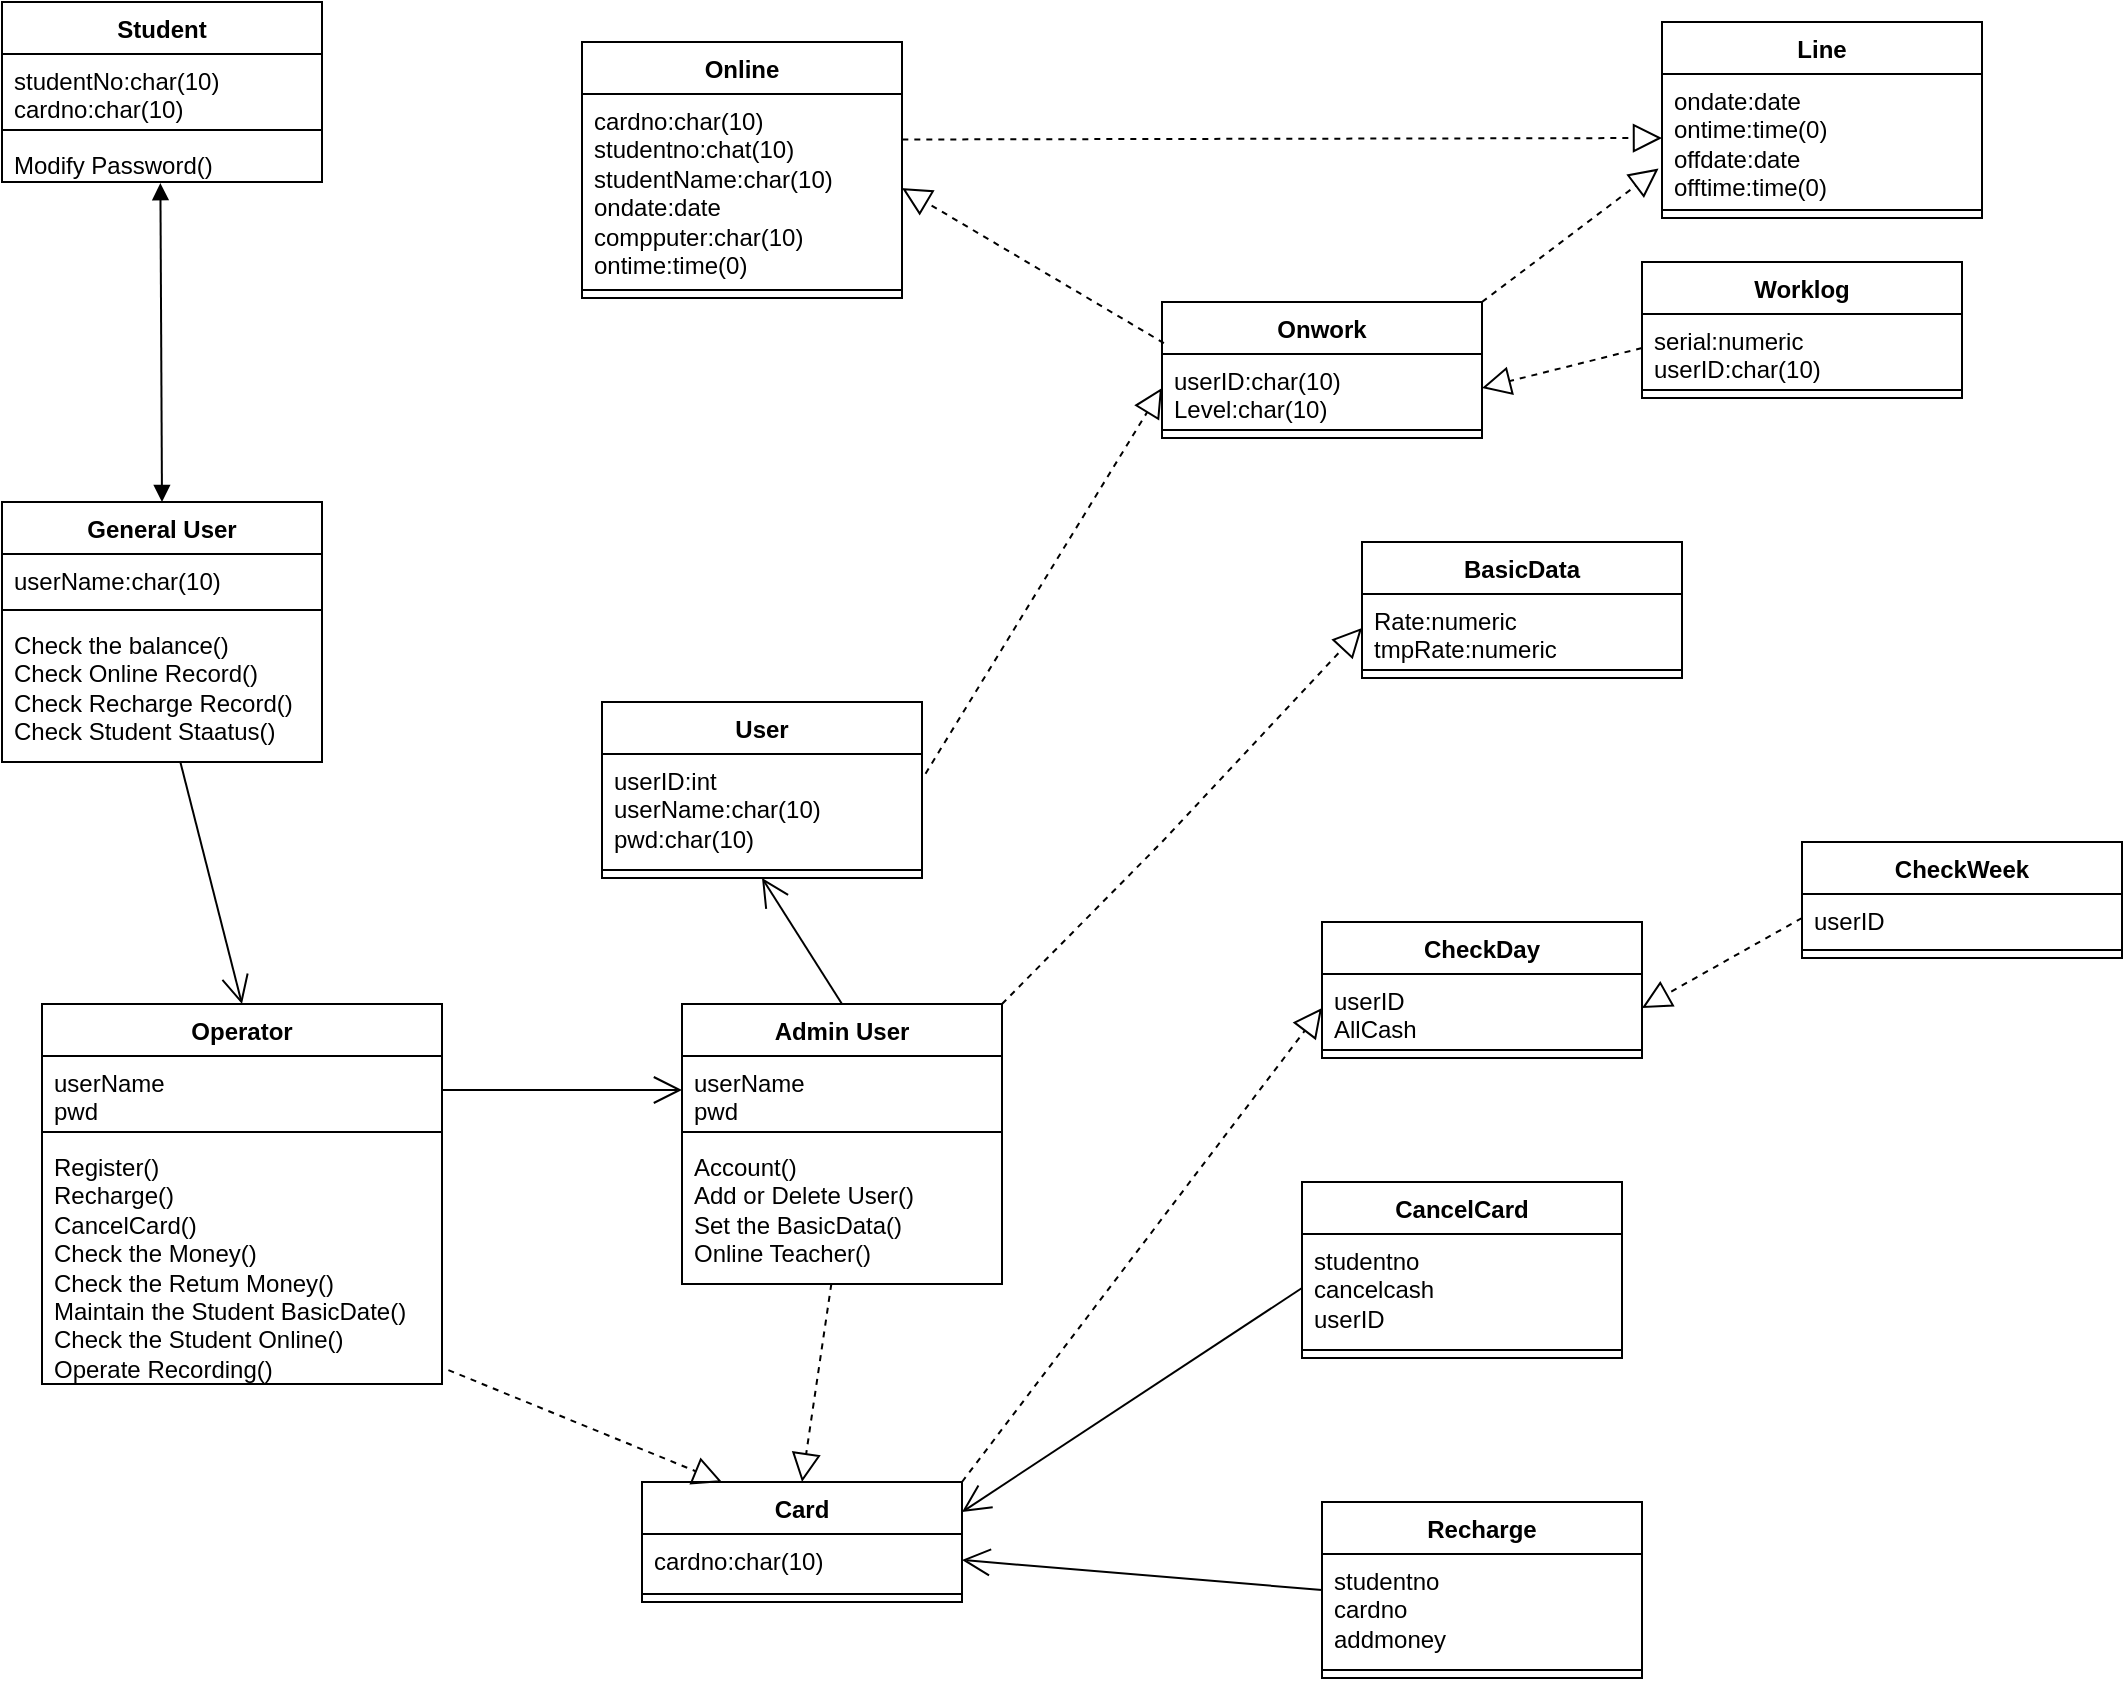 <mxfile version="22.0.7" type="google">
  <diagram name="第 1 页" id="SMtvmzs_cVKIkNfwrx-x">
    <mxGraphModel grid="1" page="1" gridSize="10" guides="1" tooltips="1" connect="1" arrows="1" fold="1" pageScale="1" pageWidth="827" pageHeight="1169" math="0" shadow="0">
      <root>
        <mxCell id="0" />
        <mxCell id="1" parent="0" />
        <mxCell id="juZ9jlZxh4bpGyxR_7Y2-1" value="Card" style="swimlane;fontStyle=1;align=center;verticalAlign=top;childLayout=stackLayout;horizontal=1;startSize=26;horizontalStack=0;resizeParent=1;resizeParentMax=0;resizeLast=0;collapsible=1;marginBottom=0;whiteSpace=wrap;html=1;" vertex="1" parent="1">
          <mxGeometry x="120" y="1460" width="160" height="60" as="geometry" />
        </mxCell>
        <mxCell id="juZ9jlZxh4bpGyxR_7Y2-2" value="cardno:char(10)" style="text;strokeColor=none;fillColor=none;align=left;verticalAlign=top;spacingLeft=4;spacingRight=4;overflow=hidden;rotatable=0;points=[[0,0.5],[1,0.5]];portConstraint=eastwest;whiteSpace=wrap;html=1;" vertex="1" parent="juZ9jlZxh4bpGyxR_7Y2-1">
          <mxGeometry y="26" width="160" height="26" as="geometry" />
        </mxCell>
        <mxCell id="juZ9jlZxh4bpGyxR_7Y2-3" value="" style="line;strokeWidth=1;fillColor=none;align=left;verticalAlign=middle;spacingTop=-1;spacingLeft=3;spacingRight=3;rotatable=0;labelPosition=right;points=[];portConstraint=eastwest;strokeColor=inherit;" vertex="1" parent="juZ9jlZxh4bpGyxR_7Y2-1">
          <mxGeometry y="52" width="160" height="8" as="geometry" />
        </mxCell>
        <mxCell id="juZ9jlZxh4bpGyxR_7Y2-5" value="Recharge" style="swimlane;fontStyle=1;align=center;verticalAlign=top;childLayout=stackLayout;horizontal=1;startSize=26;horizontalStack=0;resizeParent=1;resizeParentMax=0;resizeLast=0;collapsible=1;marginBottom=0;whiteSpace=wrap;html=1;" vertex="1" parent="1">
          <mxGeometry x="460" y="1470" width="160" height="88" as="geometry" />
        </mxCell>
        <mxCell id="juZ9jlZxh4bpGyxR_7Y2-6" value="studentno&lt;br&gt;cardno&lt;br&gt;addmoney" style="text;strokeColor=none;fillColor=none;align=left;verticalAlign=top;spacingLeft=4;spacingRight=4;overflow=hidden;rotatable=0;points=[[0,0.5],[1,0.5]];portConstraint=eastwest;whiteSpace=wrap;html=1;" vertex="1" parent="juZ9jlZxh4bpGyxR_7Y2-5">
          <mxGeometry y="26" width="160" height="54" as="geometry" />
        </mxCell>
        <mxCell id="juZ9jlZxh4bpGyxR_7Y2-7" value="" style="line;strokeWidth=1;fillColor=none;align=left;verticalAlign=middle;spacingTop=-1;spacingLeft=3;spacingRight=3;rotatable=0;labelPosition=right;points=[];portConstraint=eastwest;strokeColor=inherit;" vertex="1" parent="juZ9jlZxh4bpGyxR_7Y2-5">
          <mxGeometry y="80" width="160" height="8" as="geometry" />
        </mxCell>
        <mxCell id="juZ9jlZxh4bpGyxR_7Y2-10" value="CancelCard" style="swimlane;fontStyle=1;align=center;verticalAlign=top;childLayout=stackLayout;horizontal=1;startSize=26;horizontalStack=0;resizeParent=1;resizeParentMax=0;resizeLast=0;collapsible=1;marginBottom=0;whiteSpace=wrap;html=1;" vertex="1" parent="1">
          <mxGeometry x="450" y="1310" width="160" height="88" as="geometry" />
        </mxCell>
        <mxCell id="juZ9jlZxh4bpGyxR_7Y2-11" value="studentno&lt;br&gt;cancelcash&lt;br&gt;userID" style="text;strokeColor=none;fillColor=none;align=left;verticalAlign=top;spacingLeft=4;spacingRight=4;overflow=hidden;rotatable=0;points=[[0,0.5],[1,0.5]];portConstraint=eastwest;whiteSpace=wrap;html=1;" vertex="1" parent="juZ9jlZxh4bpGyxR_7Y2-10">
          <mxGeometry y="26" width="160" height="54" as="geometry" />
        </mxCell>
        <mxCell id="juZ9jlZxh4bpGyxR_7Y2-12" value="" style="line;strokeWidth=1;fillColor=none;align=left;verticalAlign=middle;spacingTop=-1;spacingLeft=3;spacingRight=3;rotatable=0;labelPosition=right;points=[];portConstraint=eastwest;strokeColor=inherit;" vertex="1" parent="juZ9jlZxh4bpGyxR_7Y2-10">
          <mxGeometry y="80" width="160" height="8" as="geometry" />
        </mxCell>
        <mxCell id="juZ9jlZxh4bpGyxR_7Y2-13" value="CheckDay" style="swimlane;fontStyle=1;align=center;verticalAlign=top;childLayout=stackLayout;horizontal=1;startSize=26;horizontalStack=0;resizeParent=1;resizeParentMax=0;resizeLast=0;collapsible=1;marginBottom=0;whiteSpace=wrap;html=1;" vertex="1" parent="1">
          <mxGeometry x="460" y="1180" width="160" height="68" as="geometry" />
        </mxCell>
        <mxCell id="juZ9jlZxh4bpGyxR_7Y2-14" value="userID&lt;br&gt;AllCash" style="text;strokeColor=none;fillColor=none;align=left;verticalAlign=top;spacingLeft=4;spacingRight=4;overflow=hidden;rotatable=0;points=[[0,0.5],[1,0.5]];portConstraint=eastwest;whiteSpace=wrap;html=1;" vertex="1" parent="juZ9jlZxh4bpGyxR_7Y2-13">
          <mxGeometry y="26" width="160" height="34" as="geometry" />
        </mxCell>
        <mxCell id="juZ9jlZxh4bpGyxR_7Y2-15" value="" style="line;strokeWidth=1;fillColor=none;align=left;verticalAlign=middle;spacingTop=-1;spacingLeft=3;spacingRight=3;rotatable=0;labelPosition=right;points=[];portConstraint=eastwest;strokeColor=inherit;" vertex="1" parent="juZ9jlZxh4bpGyxR_7Y2-13">
          <mxGeometry y="60" width="160" height="8" as="geometry" />
        </mxCell>
        <mxCell id="juZ9jlZxh4bpGyxR_7Y2-16" value="CheckWeek" style="swimlane;fontStyle=1;align=center;verticalAlign=top;childLayout=stackLayout;horizontal=1;startSize=26;horizontalStack=0;resizeParent=1;resizeParentMax=0;resizeLast=0;collapsible=1;marginBottom=0;whiteSpace=wrap;html=1;" vertex="1" parent="1">
          <mxGeometry x="700" y="1140" width="160" height="58" as="geometry" />
        </mxCell>
        <mxCell id="juZ9jlZxh4bpGyxR_7Y2-17" value="userID" style="text;strokeColor=none;fillColor=none;align=left;verticalAlign=top;spacingLeft=4;spacingRight=4;overflow=hidden;rotatable=0;points=[[0,0.5],[1,0.5]];portConstraint=eastwest;whiteSpace=wrap;html=1;" vertex="1" parent="juZ9jlZxh4bpGyxR_7Y2-16">
          <mxGeometry y="26" width="160" height="24" as="geometry" />
        </mxCell>
        <mxCell id="juZ9jlZxh4bpGyxR_7Y2-18" value="" style="line;strokeWidth=1;fillColor=none;align=left;verticalAlign=middle;spacingTop=-1;spacingLeft=3;spacingRight=3;rotatable=0;labelPosition=right;points=[];portConstraint=eastwest;strokeColor=inherit;" vertex="1" parent="juZ9jlZxh4bpGyxR_7Y2-16">
          <mxGeometry y="50" width="160" height="8" as="geometry" />
        </mxCell>
        <mxCell id="juZ9jlZxh4bpGyxR_7Y2-20" value="BasicData" style="swimlane;fontStyle=1;align=center;verticalAlign=top;childLayout=stackLayout;horizontal=1;startSize=26;horizontalStack=0;resizeParent=1;resizeParentMax=0;resizeLast=0;collapsible=1;marginBottom=0;whiteSpace=wrap;html=1;" vertex="1" parent="1">
          <mxGeometry x="480" y="990" width="160" height="68" as="geometry" />
        </mxCell>
        <mxCell id="juZ9jlZxh4bpGyxR_7Y2-21" value="Rate:numeric&lt;br&gt;tmpRate:numeric" style="text;strokeColor=none;fillColor=none;align=left;verticalAlign=top;spacingLeft=4;spacingRight=4;overflow=hidden;rotatable=0;points=[[0,0.5],[1,0.5]];portConstraint=eastwest;whiteSpace=wrap;html=1;" vertex="1" parent="juZ9jlZxh4bpGyxR_7Y2-20">
          <mxGeometry y="26" width="160" height="34" as="geometry" />
        </mxCell>
        <mxCell id="juZ9jlZxh4bpGyxR_7Y2-22" value="" style="line;strokeWidth=1;fillColor=none;align=left;verticalAlign=middle;spacingTop=-1;spacingLeft=3;spacingRight=3;rotatable=0;labelPosition=right;points=[];portConstraint=eastwest;strokeColor=inherit;" vertex="1" parent="juZ9jlZxh4bpGyxR_7Y2-20">
          <mxGeometry y="60" width="160" height="8" as="geometry" />
        </mxCell>
        <mxCell id="juZ9jlZxh4bpGyxR_7Y2-23" value="Worklog" style="swimlane;fontStyle=1;align=center;verticalAlign=top;childLayout=stackLayout;horizontal=1;startSize=26;horizontalStack=0;resizeParent=1;resizeParentMax=0;resizeLast=0;collapsible=1;marginBottom=0;whiteSpace=wrap;html=1;" vertex="1" parent="1">
          <mxGeometry x="620" y="850" width="160" height="68" as="geometry" />
        </mxCell>
        <mxCell id="juZ9jlZxh4bpGyxR_7Y2-24" value="serial:numeric&lt;br&gt;userID:char(10)" style="text;strokeColor=none;fillColor=none;align=left;verticalAlign=top;spacingLeft=4;spacingRight=4;overflow=hidden;rotatable=0;points=[[0,0.5],[1,0.5]];portConstraint=eastwest;whiteSpace=wrap;html=1;" vertex="1" parent="juZ9jlZxh4bpGyxR_7Y2-23">
          <mxGeometry y="26" width="160" height="34" as="geometry" />
        </mxCell>
        <mxCell id="juZ9jlZxh4bpGyxR_7Y2-25" value="" style="line;strokeWidth=1;fillColor=none;align=left;verticalAlign=middle;spacingTop=-1;spacingLeft=3;spacingRight=3;rotatable=0;labelPosition=right;points=[];portConstraint=eastwest;strokeColor=inherit;" vertex="1" parent="juZ9jlZxh4bpGyxR_7Y2-23">
          <mxGeometry y="60" width="160" height="8" as="geometry" />
        </mxCell>
        <mxCell id="juZ9jlZxh4bpGyxR_7Y2-26" value="Line" style="swimlane;fontStyle=1;align=center;verticalAlign=top;childLayout=stackLayout;horizontal=1;startSize=26;horizontalStack=0;resizeParent=1;resizeParentMax=0;resizeLast=0;collapsible=1;marginBottom=0;whiteSpace=wrap;html=1;" vertex="1" parent="1">
          <mxGeometry x="630" y="730" width="160" height="98" as="geometry" />
        </mxCell>
        <mxCell id="juZ9jlZxh4bpGyxR_7Y2-27" value="ondate:date&lt;br&gt;ontime:time(0)&lt;br&gt;offdate:date&lt;br&gt;offtime:time(0)" style="text;strokeColor=none;fillColor=none;align=left;verticalAlign=top;spacingLeft=4;spacingRight=4;overflow=hidden;rotatable=0;points=[[0,0.5],[1,0.5]];portConstraint=eastwest;whiteSpace=wrap;html=1;" vertex="1" parent="juZ9jlZxh4bpGyxR_7Y2-26">
          <mxGeometry y="26" width="160" height="64" as="geometry" />
        </mxCell>
        <mxCell id="juZ9jlZxh4bpGyxR_7Y2-28" value="" style="line;strokeWidth=1;fillColor=none;align=left;verticalAlign=middle;spacingTop=-1;spacingLeft=3;spacingRight=3;rotatable=0;labelPosition=right;points=[];portConstraint=eastwest;strokeColor=inherit;" vertex="1" parent="juZ9jlZxh4bpGyxR_7Y2-26">
          <mxGeometry y="90" width="160" height="8" as="geometry" />
        </mxCell>
        <mxCell id="juZ9jlZxh4bpGyxR_7Y2-29" value="Onwork" style="swimlane;fontStyle=1;align=center;verticalAlign=top;childLayout=stackLayout;horizontal=1;startSize=26;horizontalStack=0;resizeParent=1;resizeParentMax=0;resizeLast=0;collapsible=1;marginBottom=0;whiteSpace=wrap;html=1;" vertex="1" parent="1">
          <mxGeometry x="380" y="870" width="160" height="68" as="geometry" />
        </mxCell>
        <mxCell id="juZ9jlZxh4bpGyxR_7Y2-30" value="userID:char(10)&lt;br&gt;Level:char(10)" style="text;strokeColor=none;fillColor=none;align=left;verticalAlign=top;spacingLeft=4;spacingRight=4;overflow=hidden;rotatable=0;points=[[0,0.5],[1,0.5]];portConstraint=eastwest;whiteSpace=wrap;html=1;" vertex="1" parent="juZ9jlZxh4bpGyxR_7Y2-29">
          <mxGeometry y="26" width="160" height="34" as="geometry" />
        </mxCell>
        <mxCell id="juZ9jlZxh4bpGyxR_7Y2-31" value="" style="line;strokeWidth=1;fillColor=none;align=left;verticalAlign=middle;spacingTop=-1;spacingLeft=3;spacingRight=3;rotatable=0;labelPosition=right;points=[];portConstraint=eastwest;strokeColor=inherit;" vertex="1" parent="juZ9jlZxh4bpGyxR_7Y2-29">
          <mxGeometry y="60" width="160" height="8" as="geometry" />
        </mxCell>
        <mxCell id="juZ9jlZxh4bpGyxR_7Y2-35" value="Admin User" style="swimlane;fontStyle=1;align=center;verticalAlign=top;childLayout=stackLayout;horizontal=1;startSize=26;horizontalStack=0;resizeParent=1;resizeParentMax=0;resizeLast=0;collapsible=1;marginBottom=0;whiteSpace=wrap;html=1;" vertex="1" parent="1">
          <mxGeometry x="140" y="1221" width="160" height="140" as="geometry" />
        </mxCell>
        <mxCell id="juZ9jlZxh4bpGyxR_7Y2-36" value="userName&lt;br&gt;pwd" style="text;strokeColor=none;fillColor=none;align=left;verticalAlign=top;spacingLeft=4;spacingRight=4;overflow=hidden;rotatable=0;points=[[0,0.5],[1,0.5]];portConstraint=eastwest;whiteSpace=wrap;html=1;" vertex="1" parent="juZ9jlZxh4bpGyxR_7Y2-35">
          <mxGeometry y="26" width="160" height="34" as="geometry" />
        </mxCell>
        <mxCell id="juZ9jlZxh4bpGyxR_7Y2-37" value="" style="line;strokeWidth=1;fillColor=none;align=left;verticalAlign=middle;spacingTop=-1;spacingLeft=3;spacingRight=3;rotatable=0;labelPosition=right;points=[];portConstraint=eastwest;strokeColor=inherit;" vertex="1" parent="juZ9jlZxh4bpGyxR_7Y2-35">
          <mxGeometry y="60" width="160" height="8" as="geometry" />
        </mxCell>
        <mxCell id="juZ9jlZxh4bpGyxR_7Y2-38" value="Account()&lt;br&gt;Add or Delete User()&lt;br&gt;Set the BasicData()&lt;br&gt;Online Teacher()" style="text;strokeColor=none;fillColor=none;align=left;verticalAlign=top;spacingLeft=4;spacingRight=4;overflow=hidden;rotatable=0;points=[[0,0.5],[1,0.5]];portConstraint=eastwest;whiteSpace=wrap;html=1;" vertex="1" parent="juZ9jlZxh4bpGyxR_7Y2-35">
          <mxGeometry y="68" width="160" height="72" as="geometry" />
        </mxCell>
        <mxCell id="juZ9jlZxh4bpGyxR_7Y2-39" value="User" style="swimlane;fontStyle=1;align=center;verticalAlign=top;childLayout=stackLayout;horizontal=1;startSize=26;horizontalStack=0;resizeParent=1;resizeParentMax=0;resizeLast=0;collapsible=1;marginBottom=0;whiteSpace=wrap;html=1;" vertex="1" parent="1">
          <mxGeometry x="100" y="1070" width="160" height="88" as="geometry">
            <mxRectangle x="100" y="1070" width="70" height="30" as="alternateBounds" />
          </mxGeometry>
        </mxCell>
        <mxCell id="juZ9jlZxh4bpGyxR_7Y2-40" value="userID:int&lt;br&gt;userName:char(10)&lt;br&gt;pwd:char(10)" style="text;strokeColor=none;fillColor=none;align=left;verticalAlign=top;spacingLeft=4;spacingRight=4;overflow=hidden;rotatable=0;points=[[0,0.5],[1,0.5]];portConstraint=eastwest;whiteSpace=wrap;html=1;" vertex="1" parent="juZ9jlZxh4bpGyxR_7Y2-39">
          <mxGeometry y="26" width="160" height="54" as="geometry" />
        </mxCell>
        <mxCell id="juZ9jlZxh4bpGyxR_7Y2-41" value="" style="line;strokeWidth=1;fillColor=none;align=left;verticalAlign=middle;spacingTop=-1;spacingLeft=3;spacingRight=3;rotatable=0;labelPosition=right;points=[];portConstraint=eastwest;strokeColor=inherit;" vertex="1" parent="juZ9jlZxh4bpGyxR_7Y2-39">
          <mxGeometry y="80" width="160" height="8" as="geometry" />
        </mxCell>
        <mxCell id="juZ9jlZxh4bpGyxR_7Y2-42" value="Online" style="swimlane;fontStyle=1;align=center;verticalAlign=top;childLayout=stackLayout;horizontal=1;startSize=26;horizontalStack=0;resizeParent=1;resizeParentMax=0;resizeLast=0;collapsible=1;marginBottom=0;whiteSpace=wrap;html=1;" vertex="1" parent="1">
          <mxGeometry x="90" y="740" width="160" height="128" as="geometry" />
        </mxCell>
        <mxCell id="juZ9jlZxh4bpGyxR_7Y2-43" value="cardno:char(10)&lt;br&gt;studentno:chat(10)&lt;br&gt;studentName:char(10)&lt;br&gt;ondate:date&lt;br&gt;compputer:char(10)&lt;br&gt;ontime:time(0)" style="text;strokeColor=none;fillColor=none;align=left;verticalAlign=top;spacingLeft=4;spacingRight=4;overflow=hidden;rotatable=0;points=[[0,0.5],[1,0.5]];portConstraint=eastwest;whiteSpace=wrap;html=1;" vertex="1" parent="juZ9jlZxh4bpGyxR_7Y2-42">
          <mxGeometry y="26" width="160" height="94" as="geometry" />
        </mxCell>
        <mxCell id="juZ9jlZxh4bpGyxR_7Y2-44" value="" style="line;strokeWidth=1;fillColor=none;align=left;verticalAlign=middle;spacingTop=-1;spacingLeft=3;spacingRight=3;rotatable=0;labelPosition=right;points=[];portConstraint=eastwest;strokeColor=inherit;" vertex="1" parent="juZ9jlZxh4bpGyxR_7Y2-42">
          <mxGeometry y="120" width="160" height="8" as="geometry" />
        </mxCell>
        <mxCell id="juZ9jlZxh4bpGyxR_7Y2-45" value="Operator" style="swimlane;fontStyle=1;align=center;verticalAlign=top;childLayout=stackLayout;horizontal=1;startSize=26;horizontalStack=0;resizeParent=1;resizeParentMax=0;resizeLast=0;collapsible=1;marginBottom=0;whiteSpace=wrap;html=1;" vertex="1" parent="1">
          <mxGeometry x="-180" y="1221" width="200" height="190" as="geometry" />
        </mxCell>
        <mxCell id="juZ9jlZxh4bpGyxR_7Y2-46" value="userName&lt;br&gt;pwd" style="text;strokeColor=none;fillColor=none;align=left;verticalAlign=top;spacingLeft=4;spacingRight=4;overflow=hidden;rotatable=0;points=[[0,0.5],[1,0.5]];portConstraint=eastwest;whiteSpace=wrap;html=1;" vertex="1" parent="juZ9jlZxh4bpGyxR_7Y2-45">
          <mxGeometry y="26" width="200" height="34" as="geometry" />
        </mxCell>
        <mxCell id="juZ9jlZxh4bpGyxR_7Y2-47" value="" style="line;strokeWidth=1;fillColor=none;align=left;verticalAlign=middle;spacingTop=-1;spacingLeft=3;spacingRight=3;rotatable=0;labelPosition=right;points=[];portConstraint=eastwest;strokeColor=inherit;" vertex="1" parent="juZ9jlZxh4bpGyxR_7Y2-45">
          <mxGeometry y="60" width="200" height="8" as="geometry" />
        </mxCell>
        <mxCell id="juZ9jlZxh4bpGyxR_7Y2-48" value="Register()&lt;br&gt;Recharge()&lt;br&gt;CancelCard()&lt;br&gt;Check the Money()&lt;br&gt;Check the Retum Money()&lt;br&gt;Maintain the Student BasicDate()&lt;br&gt;Check the Student Online()&lt;br&gt;Operate Recording()" style="text;strokeColor=none;fillColor=none;align=left;verticalAlign=top;spacingLeft=4;spacingRight=4;overflow=hidden;rotatable=0;points=[[0,0.5],[1,0.5]];portConstraint=eastwest;whiteSpace=wrap;html=1;" vertex="1" parent="juZ9jlZxh4bpGyxR_7Y2-45">
          <mxGeometry y="68" width="200" height="122" as="geometry" />
        </mxCell>
        <mxCell id="juZ9jlZxh4bpGyxR_7Y2-49" value="General User" style="swimlane;fontStyle=1;align=center;verticalAlign=top;childLayout=stackLayout;horizontal=1;startSize=26;horizontalStack=0;resizeParent=1;resizeParentMax=0;resizeLast=0;collapsible=1;marginBottom=0;whiteSpace=wrap;html=1;" vertex="1" parent="1">
          <mxGeometry x="-200" y="970" width="160" height="130" as="geometry" />
        </mxCell>
        <mxCell id="juZ9jlZxh4bpGyxR_7Y2-50" value="userName:char(10)" style="text;strokeColor=none;fillColor=none;align=left;verticalAlign=top;spacingLeft=4;spacingRight=4;overflow=hidden;rotatable=0;points=[[0,0.5],[1,0.5]];portConstraint=eastwest;whiteSpace=wrap;html=1;" vertex="1" parent="juZ9jlZxh4bpGyxR_7Y2-49">
          <mxGeometry y="26" width="160" height="24" as="geometry" />
        </mxCell>
        <mxCell id="juZ9jlZxh4bpGyxR_7Y2-51" value="" style="line;strokeWidth=1;fillColor=none;align=left;verticalAlign=middle;spacingTop=-1;spacingLeft=3;spacingRight=3;rotatable=0;labelPosition=right;points=[];portConstraint=eastwest;strokeColor=inherit;" vertex="1" parent="juZ9jlZxh4bpGyxR_7Y2-49">
          <mxGeometry y="50" width="160" height="8" as="geometry" />
        </mxCell>
        <mxCell id="juZ9jlZxh4bpGyxR_7Y2-52" value="Check the balance()&lt;br&gt;Check Online Record()&lt;br&gt;Check Recharge Record()&lt;br&gt;Check Student Staatus()" style="text;strokeColor=none;fillColor=none;align=left;verticalAlign=top;spacingLeft=4;spacingRight=4;overflow=hidden;rotatable=0;points=[[0,0.5],[1,0.5]];portConstraint=eastwest;whiteSpace=wrap;html=1;" vertex="1" parent="juZ9jlZxh4bpGyxR_7Y2-49">
          <mxGeometry y="58" width="160" height="72" as="geometry" />
        </mxCell>
        <mxCell id="juZ9jlZxh4bpGyxR_7Y2-53" value="Student" style="swimlane;fontStyle=1;align=center;verticalAlign=top;childLayout=stackLayout;horizontal=1;startSize=26;horizontalStack=0;resizeParent=1;resizeParentMax=0;resizeLast=0;collapsible=1;marginBottom=0;whiteSpace=wrap;html=1;" vertex="1" parent="1">
          <mxGeometry x="-200" y="720" width="160" height="90" as="geometry" />
        </mxCell>
        <mxCell id="juZ9jlZxh4bpGyxR_7Y2-54" value="studentNo:char(10)&lt;br&gt;cardno:char(10)" style="text;strokeColor=none;fillColor=none;align=left;verticalAlign=top;spacingLeft=4;spacingRight=4;overflow=hidden;rotatable=0;points=[[0,0.5],[1,0.5]];portConstraint=eastwest;whiteSpace=wrap;html=1;" vertex="1" parent="juZ9jlZxh4bpGyxR_7Y2-53">
          <mxGeometry y="26" width="160" height="34" as="geometry" />
        </mxCell>
        <mxCell id="juZ9jlZxh4bpGyxR_7Y2-55" value="" style="line;strokeWidth=1;fillColor=none;align=left;verticalAlign=middle;spacingTop=-1;spacingLeft=3;spacingRight=3;rotatable=0;labelPosition=right;points=[];portConstraint=eastwest;strokeColor=inherit;" vertex="1" parent="juZ9jlZxh4bpGyxR_7Y2-53">
          <mxGeometry y="60" width="160" height="8" as="geometry" />
        </mxCell>
        <mxCell id="juZ9jlZxh4bpGyxR_7Y2-56" value="Modify Password()" style="text;strokeColor=none;fillColor=none;align=left;verticalAlign=top;spacingLeft=4;spacingRight=4;overflow=hidden;rotatable=0;points=[[0,0.5],[1,0.5]];portConstraint=eastwest;whiteSpace=wrap;html=1;" vertex="1" parent="juZ9jlZxh4bpGyxR_7Y2-53">
          <mxGeometry y="68" width="160" height="22" as="geometry" />
        </mxCell>
        <mxCell id="juZ9jlZxh4bpGyxR_7Y2-57" value="" style="endArrow=open;endFill=1;endSize=12;html=1;rounded=0;exitX=0;exitY=0.5;exitDx=0;exitDy=0;entryX=1;entryY=0.25;entryDx=0;entryDy=0;" edge="1" parent="1" source="juZ9jlZxh4bpGyxR_7Y2-11" target="juZ9jlZxh4bpGyxR_7Y2-1">
          <mxGeometry width="160" relative="1" as="geometry">
            <mxPoint x="280" y="1420" as="sourcePoint" />
            <mxPoint x="340" y="1540" as="targetPoint" />
          </mxGeometry>
        </mxCell>
        <mxCell id="juZ9jlZxh4bpGyxR_7Y2-58" value="" style="endArrow=open;endFill=1;endSize=12;html=1;rounded=0;exitX=0;exitY=0.5;exitDx=0;exitDy=0;entryX=1;entryY=0.5;entryDx=0;entryDy=0;" edge="1" parent="1" source="juZ9jlZxh4bpGyxR_7Y2-5" target="juZ9jlZxh4bpGyxR_7Y2-2">
          <mxGeometry width="160" relative="1" as="geometry">
            <mxPoint x="460" y="1373" as="sourcePoint" />
            <mxPoint x="290" y="1485" as="targetPoint" />
            <Array as="points" />
          </mxGeometry>
        </mxCell>
        <mxCell id="juZ9jlZxh4bpGyxR_7Y2-59" value="" style="endArrow=block;dashed=1;endFill=0;endSize=12;html=1;rounded=0;entryX=0;entryY=0.5;entryDx=0;entryDy=0;exitX=1;exitY=0;exitDx=0;exitDy=0;" edge="1" parent="1" source="juZ9jlZxh4bpGyxR_7Y2-1" target="juZ9jlZxh4bpGyxR_7Y2-14">
          <mxGeometry width="160" relative="1" as="geometry">
            <mxPoint x="350" y="1380" as="sourcePoint" />
            <mxPoint x="510" y="1380" as="targetPoint" />
          </mxGeometry>
        </mxCell>
        <mxCell id="juZ9jlZxh4bpGyxR_7Y2-60" value="" style="endArrow=block;dashed=1;endFill=0;endSize=12;html=1;rounded=0;entryX=1;entryY=0.5;entryDx=0;entryDy=0;exitX=0;exitY=0.5;exitDx=0;exitDy=0;" edge="1" parent="1" source="juZ9jlZxh4bpGyxR_7Y2-17" target="juZ9jlZxh4bpGyxR_7Y2-14">
          <mxGeometry width="160" relative="1" as="geometry">
            <mxPoint x="290" y="1470" as="sourcePoint" />
            <mxPoint x="470" y="1233" as="targetPoint" />
          </mxGeometry>
        </mxCell>
        <mxCell id="juZ9jlZxh4bpGyxR_7Y2-61" value="" style="endArrow=block;dashed=1;endFill=0;endSize=12;html=1;rounded=0;entryX=0.25;entryY=0;entryDx=0;entryDy=0;exitX=1.016;exitY=0.943;exitDx=0;exitDy=0;exitPerimeter=0;" edge="1" parent="1" source="juZ9jlZxh4bpGyxR_7Y2-48" target="juZ9jlZxh4bpGyxR_7Y2-1">
          <mxGeometry width="160" relative="1" as="geometry">
            <mxPoint x="300" y="1480" as="sourcePoint" />
            <mxPoint x="480" y="1243" as="targetPoint" />
          </mxGeometry>
        </mxCell>
        <mxCell id="juZ9jlZxh4bpGyxR_7Y2-62" value="" style="endArrow=block;dashed=1;endFill=0;endSize=12;html=1;rounded=0;entryX=0.5;entryY=0;entryDx=0;entryDy=0;" edge="1" parent="1" source="juZ9jlZxh4bpGyxR_7Y2-38" target="juZ9jlZxh4bpGyxR_7Y2-1">
          <mxGeometry width="160" relative="1" as="geometry">
            <mxPoint x="310" y="1490" as="sourcePoint" />
            <mxPoint x="490" y="1253" as="targetPoint" />
          </mxGeometry>
        </mxCell>
        <mxCell id="juZ9jlZxh4bpGyxR_7Y2-63" value="" style="endArrow=open;endFill=1;endSize=12;html=1;rounded=0;entryX=0.5;entryY=0;entryDx=0;entryDy=0;" edge="1" parent="1" source="juZ9jlZxh4bpGyxR_7Y2-52" target="juZ9jlZxh4bpGyxR_7Y2-45">
          <mxGeometry width="160" relative="1" as="geometry">
            <mxPoint x="40" y="1165" as="sourcePoint" />
            <mxPoint x="-140" y="1150" as="targetPoint" />
            <Array as="points" />
          </mxGeometry>
        </mxCell>
        <mxCell id="juZ9jlZxh4bpGyxR_7Y2-64" value="" style="endArrow=open;endFill=1;endSize=12;html=1;rounded=0;exitX=1;exitY=0.5;exitDx=0;exitDy=0;entryX=0;entryY=0.5;entryDx=0;entryDy=0;" edge="1" parent="1" source="juZ9jlZxh4bpGyxR_7Y2-46" target="juZ9jlZxh4bpGyxR_7Y2-36">
          <mxGeometry width="160" relative="1" as="geometry">
            <mxPoint x="480" y="1534" as="sourcePoint" />
            <mxPoint x="300" y="1519" as="targetPoint" />
            <Array as="points" />
          </mxGeometry>
        </mxCell>
        <mxCell id="juZ9jlZxh4bpGyxR_7Y2-65" value="" style="endArrow=open;endFill=1;endSize=12;html=1;rounded=0;exitX=0.5;exitY=0;exitDx=0;exitDy=0;entryX=0.5;entryY=1;entryDx=0;entryDy=0;" edge="1" parent="1" source="juZ9jlZxh4bpGyxR_7Y2-35" target="juZ9jlZxh4bpGyxR_7Y2-39">
          <mxGeometry width="160" relative="1" as="geometry">
            <mxPoint x="490" y="1544" as="sourcePoint" />
            <mxPoint x="310" y="1529" as="targetPoint" />
            <Array as="points" />
          </mxGeometry>
        </mxCell>
        <mxCell id="juZ9jlZxh4bpGyxR_7Y2-66" value="" style="endArrow=block;dashed=1;endFill=0;endSize=12;html=1;rounded=0;entryX=0;entryY=0.5;entryDx=0;entryDy=0;exitX=1;exitY=0;exitDx=0;exitDy=0;" edge="1" parent="1" source="juZ9jlZxh4bpGyxR_7Y2-35" target="juZ9jlZxh4bpGyxR_7Y2-21">
          <mxGeometry width="160" relative="1" as="geometry">
            <mxPoint x="290" y="1470" as="sourcePoint" />
            <mxPoint x="470" y="1233" as="targetPoint" />
            <Array as="points">
              <mxPoint x="380" y="1140" />
            </Array>
          </mxGeometry>
        </mxCell>
        <mxCell id="juZ9jlZxh4bpGyxR_7Y2-67" value="" style="endArrow=block;startArrow=block;endFill=1;startFill=1;html=1;rounded=0;exitX=0.495;exitY=1.025;exitDx=0;exitDy=0;exitPerimeter=0;entryX=0.5;entryY=0;entryDx=0;entryDy=0;" edge="1" parent="1" source="juZ9jlZxh4bpGyxR_7Y2-56" target="juZ9jlZxh4bpGyxR_7Y2-49">
          <mxGeometry width="160" relative="1" as="geometry">
            <mxPoint x="350" y="1200" as="sourcePoint" />
            <mxPoint x="510" y="1200" as="targetPoint" />
          </mxGeometry>
        </mxCell>
        <mxCell id="juZ9jlZxh4bpGyxR_7Y2-68" value="" style="endArrow=block;dashed=1;endFill=0;endSize=12;html=1;rounded=0;entryX=0;entryY=0.5;entryDx=0;entryDy=0;exitX=1.011;exitY=0.182;exitDx=0;exitDy=0;exitPerimeter=0;" edge="1" parent="1" source="juZ9jlZxh4bpGyxR_7Y2-40" target="juZ9jlZxh4bpGyxR_7Y2-30">
          <mxGeometry width="160" relative="1" as="geometry">
            <mxPoint x="310" y="1231" as="sourcePoint" />
            <mxPoint x="490" y="1043" as="targetPoint" />
            <Array as="points" />
          </mxGeometry>
        </mxCell>
        <mxCell id="juZ9jlZxh4bpGyxR_7Y2-69" value="" style="endArrow=block;dashed=1;endFill=0;endSize=12;html=1;rounded=0;entryX=1;entryY=0.5;entryDx=0;entryDy=0;exitX=0.006;exitY=-0.16;exitDx=0;exitDy=0;exitPerimeter=0;" edge="1" parent="1" source="juZ9jlZxh4bpGyxR_7Y2-30" target="juZ9jlZxh4bpGyxR_7Y2-43">
          <mxGeometry width="160" relative="1" as="geometry">
            <mxPoint x="272" y="1116" as="sourcePoint" />
            <mxPoint x="390" y="923" as="targetPoint" />
            <Array as="points" />
          </mxGeometry>
        </mxCell>
        <mxCell id="juZ9jlZxh4bpGyxR_7Y2-70" value="" style="endArrow=block;dashed=1;endFill=0;endSize=12;html=1;rounded=0;entryX=0;entryY=0.5;entryDx=0;entryDy=0;exitX=1.001;exitY=0.242;exitDx=0;exitDy=0;exitPerimeter=0;" edge="1" parent="1" source="juZ9jlZxh4bpGyxR_7Y2-43" target="juZ9jlZxh4bpGyxR_7Y2-27">
          <mxGeometry width="160" relative="1" as="geometry">
            <mxPoint x="391" y="901" as="sourcePoint" />
            <mxPoint x="260" y="823" as="targetPoint" />
            <Array as="points" />
          </mxGeometry>
        </mxCell>
        <mxCell id="juZ9jlZxh4bpGyxR_7Y2-71" value="" style="endArrow=block;dashed=1;endFill=0;endSize=12;html=1;rounded=0;entryX=-0.011;entryY=0.739;entryDx=0;entryDy=0;exitX=1;exitY=0;exitDx=0;exitDy=0;entryPerimeter=0;" edge="1" parent="1" source="juZ9jlZxh4bpGyxR_7Y2-29" target="juZ9jlZxh4bpGyxR_7Y2-27">
          <mxGeometry width="160" relative="1" as="geometry">
            <mxPoint x="401" y="911" as="sourcePoint" />
            <mxPoint x="270" y="833" as="targetPoint" />
            <Array as="points" />
          </mxGeometry>
        </mxCell>
        <mxCell id="juZ9jlZxh4bpGyxR_7Y2-72" value="" style="endArrow=block;dashed=1;endFill=0;endSize=12;html=1;rounded=0;entryX=1;entryY=0.5;entryDx=0;entryDy=0;exitX=0;exitY=0.5;exitDx=0;exitDy=0;" edge="1" parent="1" source="juZ9jlZxh4bpGyxR_7Y2-24" target="juZ9jlZxh4bpGyxR_7Y2-30">
          <mxGeometry width="160" relative="1" as="geometry">
            <mxPoint x="411" y="921" as="sourcePoint" />
            <mxPoint x="280" y="843" as="targetPoint" />
            <Array as="points" />
          </mxGeometry>
        </mxCell>
      </root>
    </mxGraphModel>
  </diagram>
</mxfile>
